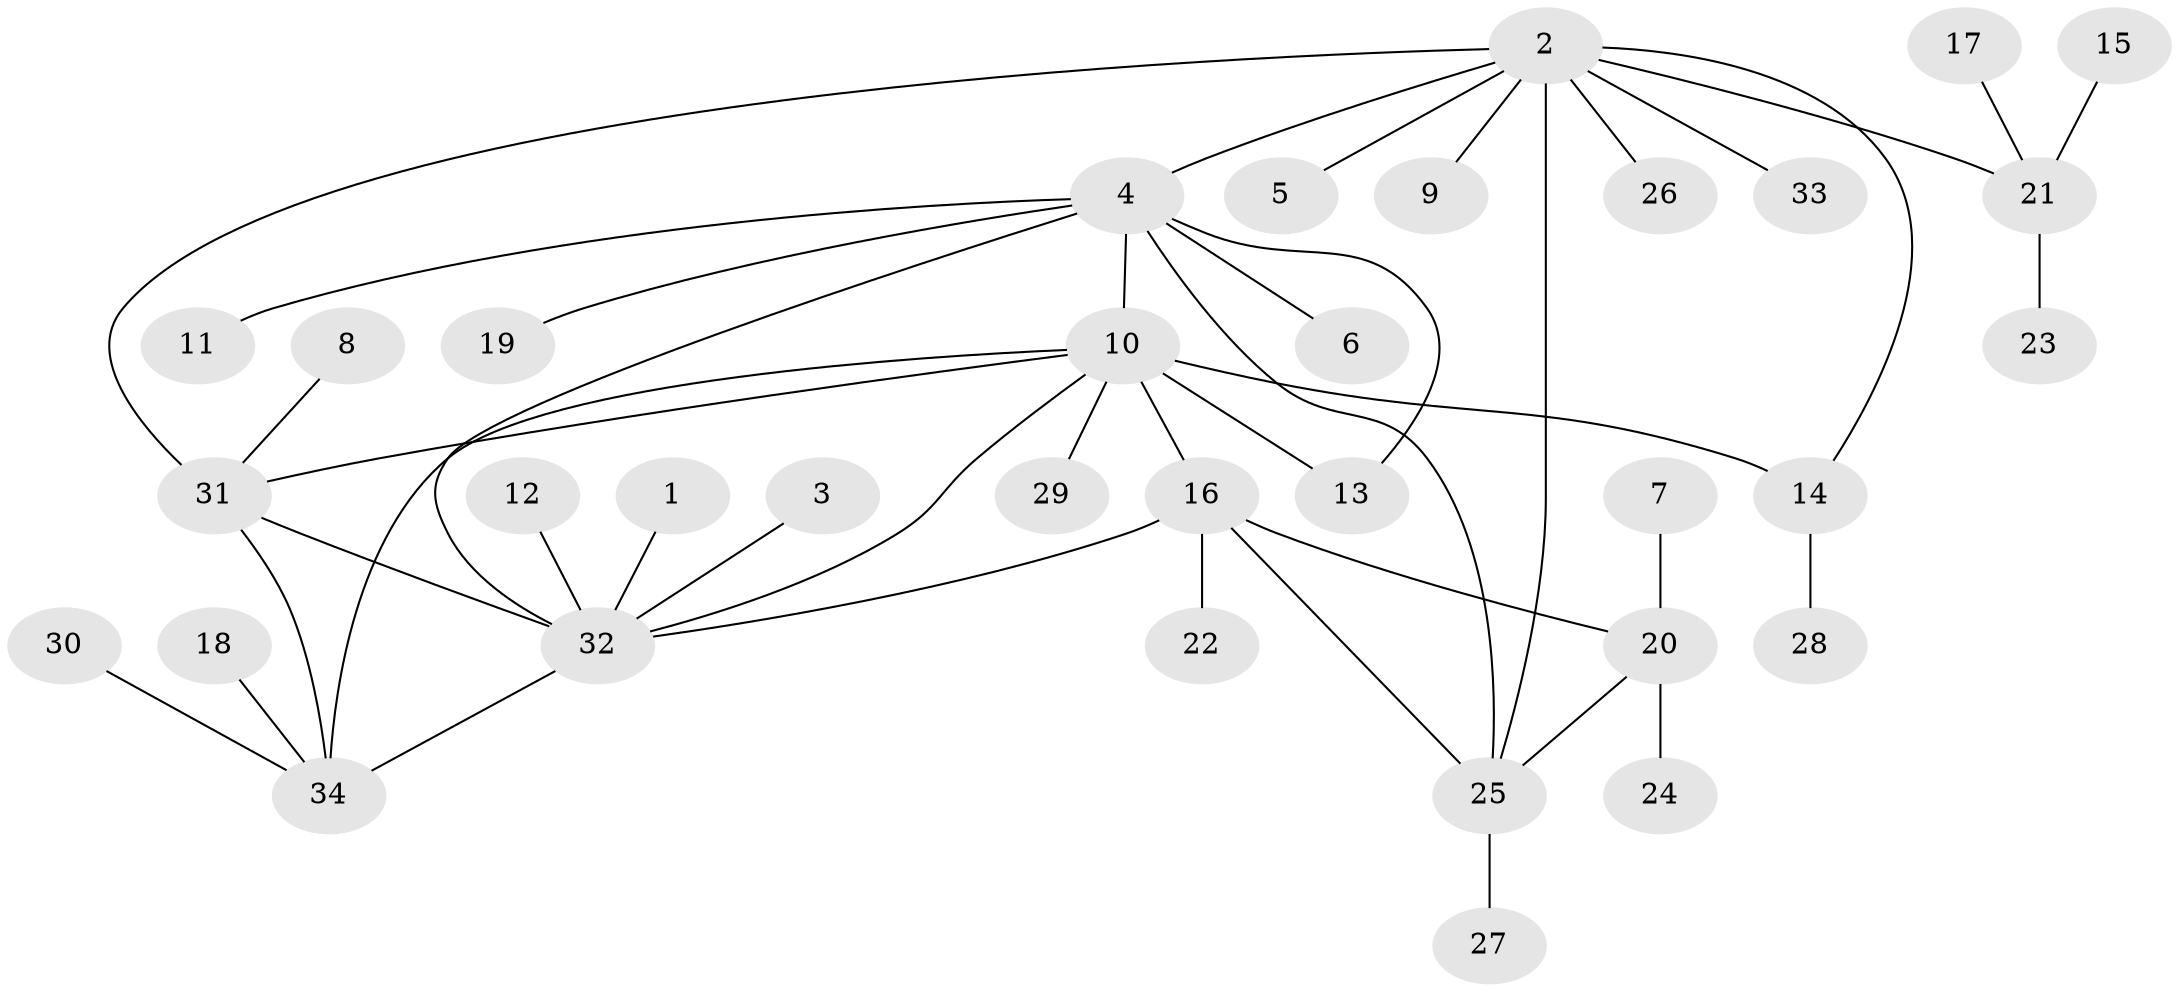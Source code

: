 // original degree distribution, {9: 0.015625, 5: 0.078125, 6: 0.046875, 3: 0.0625, 8: 0.015625, 7: 0.046875, 2: 0.125, 1: 0.578125, 4: 0.03125}
// Generated by graph-tools (version 1.1) at 2025/50/03/09/25 03:50:28]
// undirected, 34 vertices, 44 edges
graph export_dot {
graph [start="1"]
  node [color=gray90,style=filled];
  1;
  2;
  3;
  4;
  5;
  6;
  7;
  8;
  9;
  10;
  11;
  12;
  13;
  14;
  15;
  16;
  17;
  18;
  19;
  20;
  21;
  22;
  23;
  24;
  25;
  26;
  27;
  28;
  29;
  30;
  31;
  32;
  33;
  34;
  1 -- 32 [weight=1.0];
  2 -- 4 [weight=1.0];
  2 -- 5 [weight=1.0];
  2 -- 9 [weight=1.0];
  2 -- 14 [weight=1.0];
  2 -- 21 [weight=1.0];
  2 -- 25 [weight=1.0];
  2 -- 26 [weight=1.0];
  2 -- 31 [weight=1.0];
  2 -- 33 [weight=1.0];
  3 -- 32 [weight=1.0];
  4 -- 6 [weight=1.0];
  4 -- 10 [weight=1.0];
  4 -- 11 [weight=1.0];
  4 -- 13 [weight=1.0];
  4 -- 19 [weight=1.0];
  4 -- 25 [weight=1.0];
  4 -- 32 [weight=1.0];
  7 -- 20 [weight=1.0];
  8 -- 31 [weight=1.0];
  10 -- 13 [weight=1.0];
  10 -- 14 [weight=2.0];
  10 -- 16 [weight=1.0];
  10 -- 29 [weight=1.0];
  10 -- 31 [weight=1.0];
  10 -- 32 [weight=1.0];
  10 -- 34 [weight=1.0];
  12 -- 32 [weight=1.0];
  14 -- 28 [weight=1.0];
  15 -- 21 [weight=1.0];
  16 -- 20 [weight=1.0];
  16 -- 22 [weight=1.0];
  16 -- 25 [weight=1.0];
  16 -- 32 [weight=1.0];
  17 -- 21 [weight=1.0];
  18 -- 34 [weight=1.0];
  20 -- 24 [weight=1.0];
  20 -- 25 [weight=1.0];
  21 -- 23 [weight=1.0];
  25 -- 27 [weight=1.0];
  30 -- 34 [weight=1.0];
  31 -- 32 [weight=1.0];
  31 -- 34 [weight=1.0];
  32 -- 34 [weight=1.0];
}
